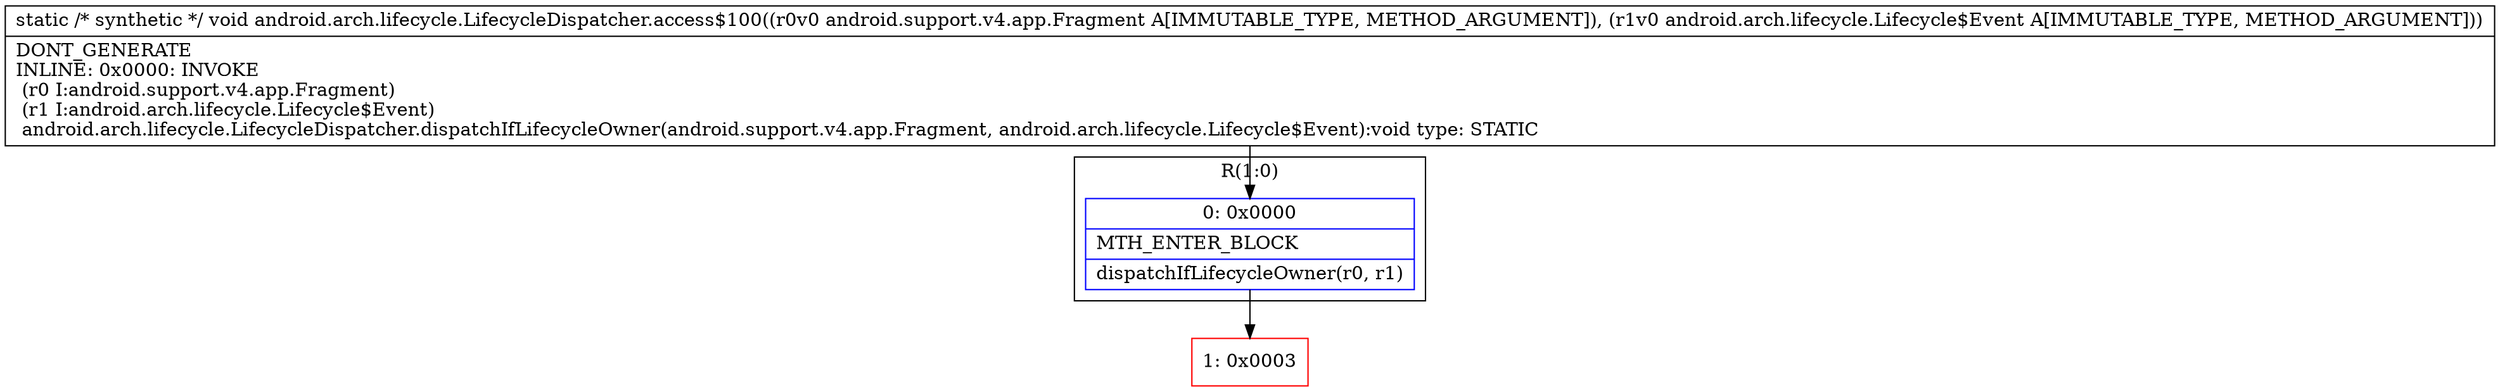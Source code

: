 digraph "CFG forandroid.arch.lifecycle.LifecycleDispatcher.access$100(Landroid\/support\/v4\/app\/Fragment;Landroid\/arch\/lifecycle\/Lifecycle$Event;)V" {
subgraph cluster_Region_2100617374 {
label = "R(1:0)";
node [shape=record,color=blue];
Node_0 [shape=record,label="{0\:\ 0x0000|MTH_ENTER_BLOCK\l|dispatchIfLifecycleOwner(r0, r1)\l}"];
}
Node_1 [shape=record,color=red,label="{1\:\ 0x0003}"];
MethodNode[shape=record,label="{static \/* synthetic *\/ void android.arch.lifecycle.LifecycleDispatcher.access$100((r0v0 android.support.v4.app.Fragment A[IMMUTABLE_TYPE, METHOD_ARGUMENT]), (r1v0 android.arch.lifecycle.Lifecycle$Event A[IMMUTABLE_TYPE, METHOD_ARGUMENT]))  | DONT_GENERATE\lINLINE: 0x0000: INVOKE  \l  (r0 I:android.support.v4.app.Fragment)\l  (r1 I:android.arch.lifecycle.Lifecycle$Event)\l android.arch.lifecycle.LifecycleDispatcher.dispatchIfLifecycleOwner(android.support.v4.app.Fragment, android.arch.lifecycle.Lifecycle$Event):void type: STATIC\l}"];
MethodNode -> Node_0;
Node_0 -> Node_1;
}

